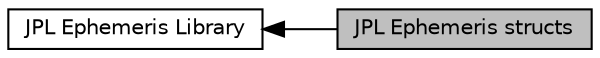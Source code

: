 digraph "JPL Ephemeris structs"
{
  edge [fontname="Helvetica",fontsize="10",labelfontname="Helvetica",labelfontsize="10"];
  node [fontname="Helvetica",fontsize="10",shape=record];
  rankdir=LR;
  Node1 [label="JPL Ephemeris Library",height=0.2,width=0.4,color="black", fillcolor="white", style="filled",URL="$group__jpleph.html"];
  Node0 [label="JPL Ephemeris structs",height=0.2,width=0.4,color="black", fillcolor="grey75", style="filled", fontcolor="black"];
  Node1->Node0 [shape=plaintext, dir="back", style="solid"];
}
